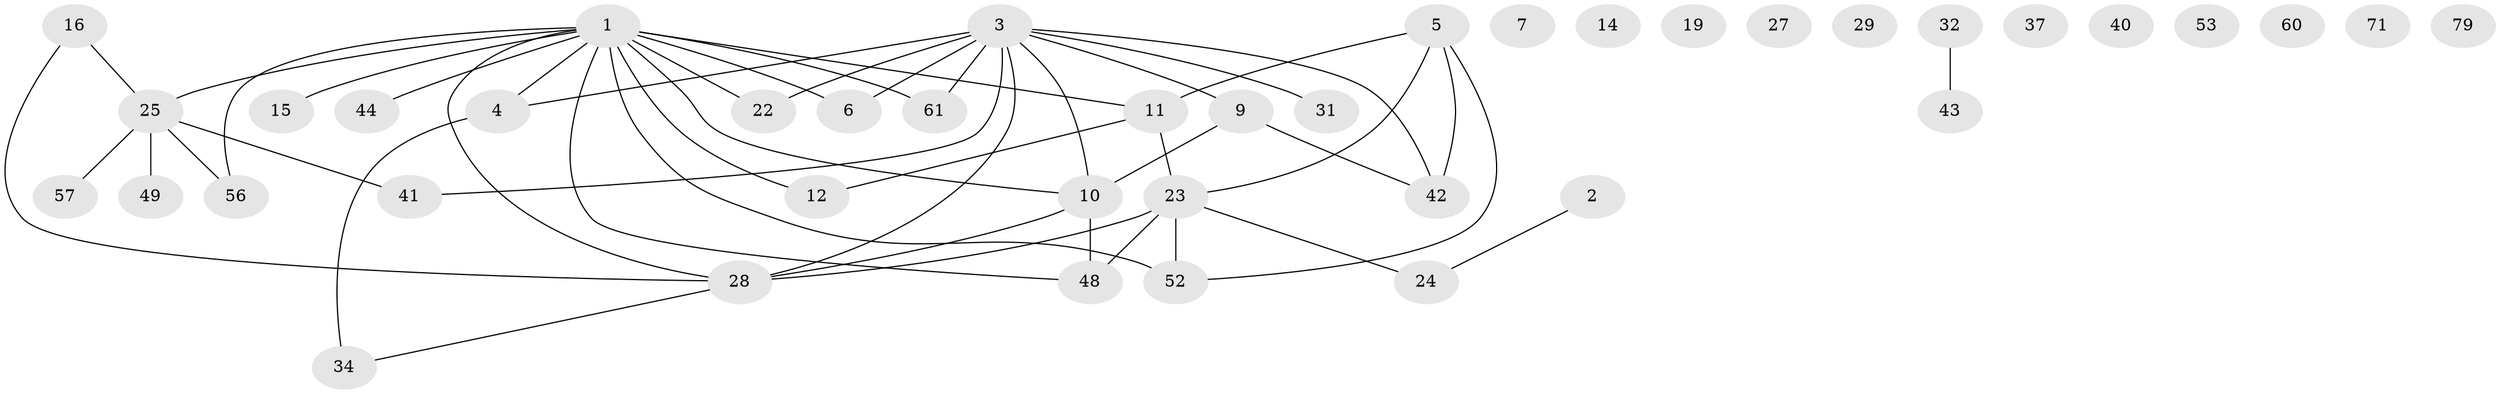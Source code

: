 // original degree distribution, {4: 0.14634146341463414, 1: 0.18292682926829268, 2: 0.23170731707317074, 6: 0.036585365853658534, 3: 0.23170731707317074, 5: 0.04878048780487805, 0: 0.12195121951219512}
// Generated by graph-tools (version 1.1) at 2025/13/03/09/25 04:13:11]
// undirected, 41 vertices, 48 edges
graph export_dot {
graph [start="1"]
  node [color=gray90,style=filled];
  1 [super="+33+36"];
  2;
  3 [super="+8+66"];
  4 [super="+38+77"];
  5 [super="+17"];
  6 [super="+30"];
  7 [super="+26"];
  9;
  10 [super="+18+55"];
  11 [super="+21+13"];
  12;
  14;
  15;
  16;
  19;
  22 [super="+63"];
  23 [super="+46"];
  24;
  25 [super="+68+70"];
  27;
  28 [super="+64+69"];
  29;
  31;
  32 [super="+35"];
  34 [super="+65"];
  37;
  40;
  41;
  42 [super="+50"];
  43;
  44;
  48;
  49 [super="+58"];
  52 [super="+62+75"];
  53;
  56;
  57;
  60;
  61;
  71;
  79;
  1 -- 48;
  1 -- 10;
  1 -- 61;
  1 -- 25;
  1 -- 52;
  1 -- 4;
  1 -- 6 [weight=2];
  1 -- 11;
  1 -- 12;
  1 -- 44;
  1 -- 15;
  1 -- 22;
  1 -- 56;
  1 -- 28;
  2 -- 24;
  3 -- 4 [weight=2];
  3 -- 28;
  3 -- 6;
  3 -- 41;
  3 -- 42;
  3 -- 61;
  3 -- 31;
  3 -- 9;
  3 -- 22;
  3 -- 10;
  4 -- 34 [weight=2];
  5 -- 52;
  5 -- 23;
  5 -- 11;
  5 -- 42;
  9 -- 10;
  9 -- 42;
  10 -- 28;
  10 -- 48;
  11 -- 12;
  11 -- 23 [weight=2];
  16 -- 25;
  16 -- 28;
  23 -- 48 [weight=2];
  23 -- 52 [weight=2];
  23 -- 24;
  23 -- 28;
  25 -- 49;
  25 -- 56 [weight=2];
  25 -- 57;
  25 -- 41;
  28 -- 34;
  32 -- 43;
}
